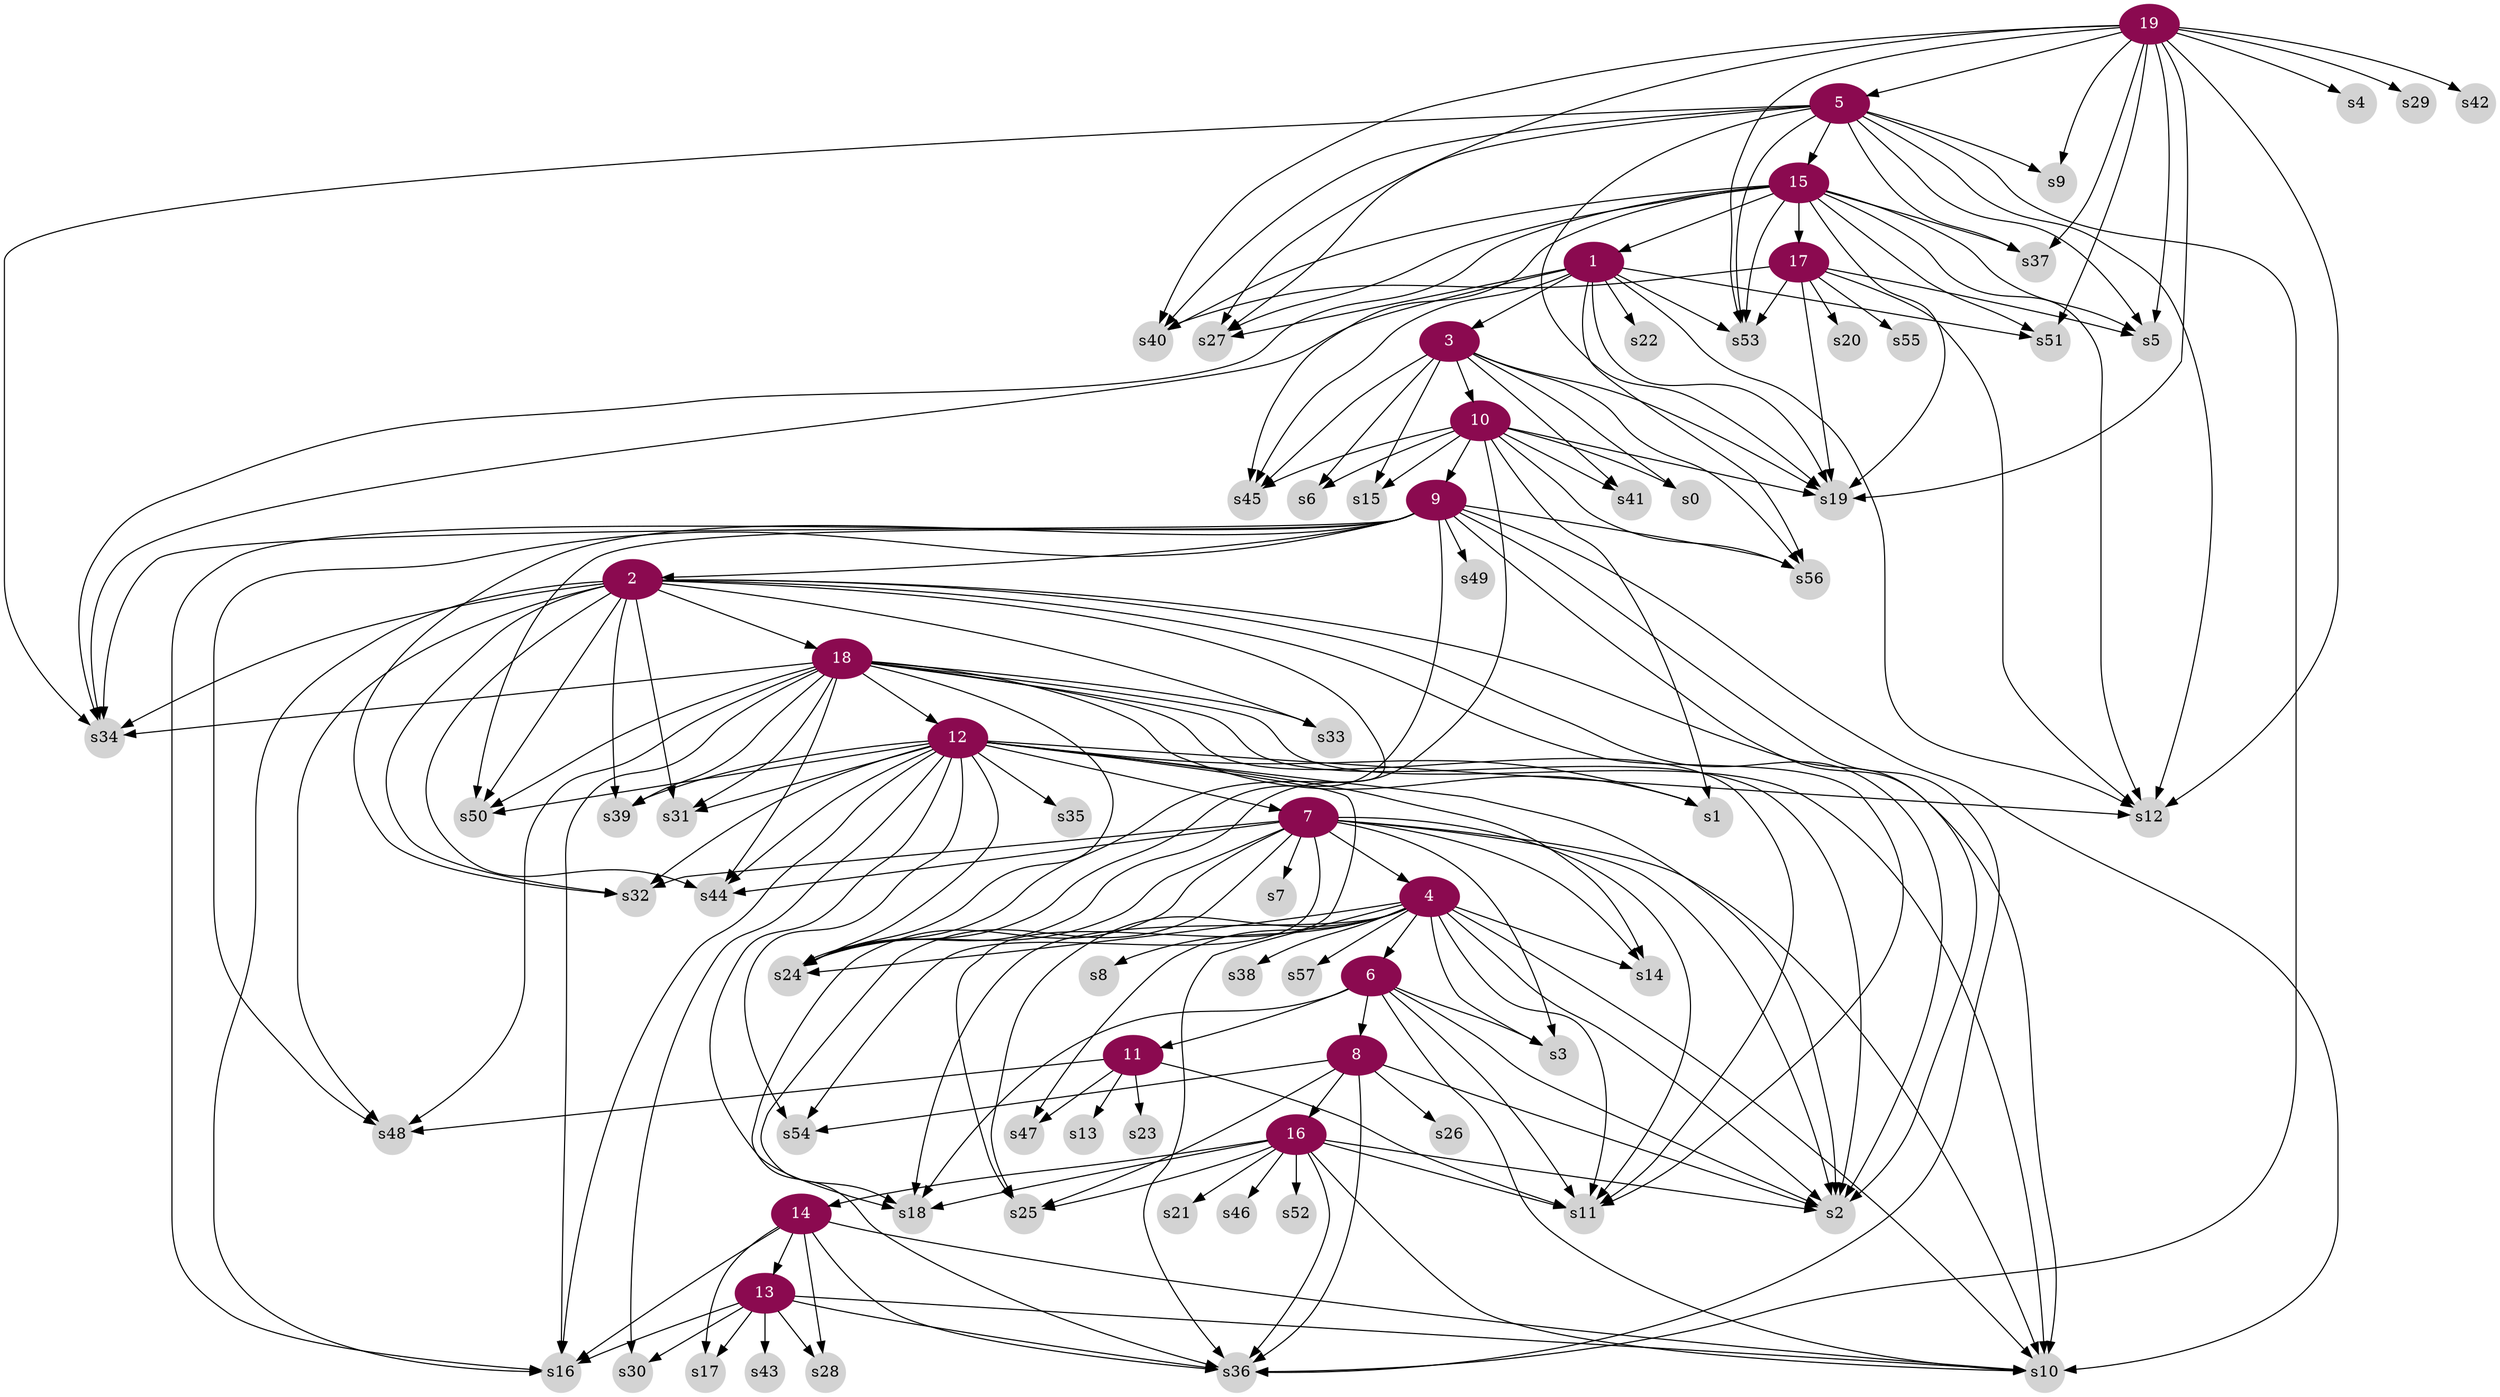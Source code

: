 digraph g{
node [color=deeppink4, style=filled, fontcolor=white];	
15 -> 1;
9 -> 2;
1 -> 3;
7 -> 4;
19 -> 5;
4 -> 6;
12 -> 7;
6 -> 8;
10 -> 9;
3 -> 10;
6 -> 11;
18 -> 12;
14 -> 13;
16 -> 14;
5 -> 15;
8 -> 16;
15 -> 17;
2 -> 18;
node [color=lightgrey, style=filled, fontcolor=black, shape=circle, fixedsize=true];  
1 -> s12;
1 -> s19;
1 -> s22;
1 -> s27;
1 -> s34;
1 -> s45;
1 -> s51;
1 -> s53;
1 -> s56;
2 -> s2;
2 -> s10;
2 -> s11;
2 -> s16;
2 -> s24;
2 -> s31;
2 -> s32;
2 -> s33;
2 -> s34;
2 -> s39;
2 -> s44;
2 -> s48;
2 -> s50;
3 -> s0;
3 -> s6;
3 -> s15;
3 -> s19;
3 -> s41;
3 -> s45;
3 -> s56;
4 -> s2;
4 -> s3;
4 -> s8;
4 -> s10;
4 -> s11;
4 -> s14;
4 -> s18;
4 -> s24;
4 -> s25;
4 -> s36;
4 -> s38;
4 -> s47;
4 -> s57;
5 -> s5;
5 -> s9;
5 -> s12;
5 -> s19;
5 -> s27;
5 -> s34;
5 -> s36;
5 -> s37;
5 -> s40;
5 -> s53;
6 -> s2;
6 -> s3;
6 -> s10;
6 -> s11;
6 -> s18;
7 -> s2;
7 -> s3;
7 -> s7;
7 -> s10;
7 -> s11;
7 -> s14;
7 -> s18;
7 -> s24;
7 -> s32;
7 -> s36;
7 -> s44;
7 -> s54;
8 -> s2;
8 -> s25;
8 -> s26;
8 -> s36;
8 -> s54;
9 -> s2;
9 -> s10;
9 -> s16;
9 -> s24;
9 -> s32;
9 -> s34;
9 -> s36;
9 -> s48;
9 -> s49;
9 -> s50;
9 -> s56;
10 -> s0;
10 -> s1;
10 -> s6;
10 -> s15;
10 -> s19;
10 -> s24;
10 -> s41;
10 -> s45;
10 -> s56;
11 -> s11;
11 -> s13;
11 -> s23;
11 -> s47;
11 -> s48;
12 -> s1;
12 -> s2;
12 -> s12;
12 -> s14;
12 -> s16;
12 -> s18;
12 -> s24;
12 -> s25;
12 -> s30;
12 -> s31;
12 -> s32;
12 -> s35;
12 -> s39;
12 -> s44;
12 -> s50;
12 -> s54;
13 -> s10;
13 -> s16;
13 -> s17;
13 -> s28;
13 -> s30;
13 -> s36;
13 -> s43;
14 -> s10;
14 -> s16;
14 -> s17;
14 -> s28;
14 -> s36;
15 -> s5;
15 -> s12;
15 -> s19;
15 -> s27;
15 -> s34;
15 -> s37;
15 -> s40;
15 -> s45;
15 -> s51;
15 -> s53;
16 -> s2;
16 -> s10;
16 -> s11;
16 -> s18;
16 -> s21;
16 -> s25;
16 -> s36;
16 -> s46;
16 -> s52;
17 -> s5;
17 -> s12;
17 -> s19;
17 -> s20;
17 -> s40;
17 -> s53;
17 -> s55;
18 -> s1;
18 -> s2;
18 -> s10;
18 -> s11;
18 -> s16;
18 -> s24;
18 -> s31;
18 -> s33;
18 -> s34;
18 -> s39;
18 -> s44;
18 -> s48;
18 -> s50;
19 -> s4;
19 -> s5;
19 -> s9;
19 -> s12;
19 -> s19;
19 -> s27;
19 -> s29;
19 -> s37;
19 -> s40;
19 -> s42;
19 -> s51;
19 -> s53;
}
